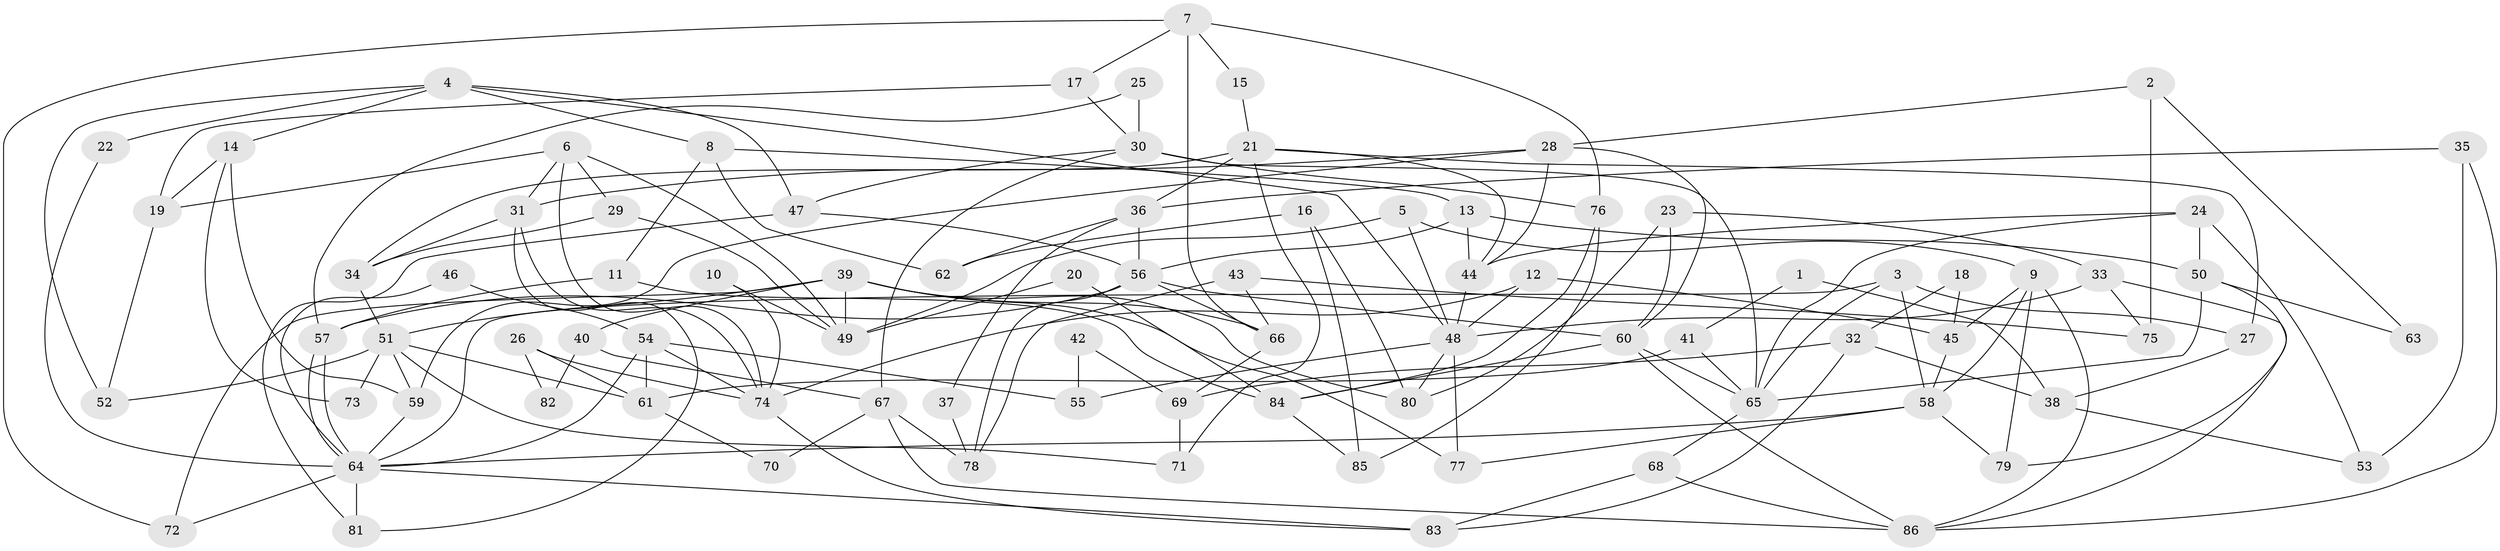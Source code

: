 // Generated by graph-tools (version 1.1) at 2025/49/03/09/25 04:49:28]
// undirected, 86 vertices, 172 edges
graph export_dot {
graph [start="1"]
  node [color=gray90,style=filled];
  1;
  2;
  3;
  4;
  5;
  6;
  7;
  8;
  9;
  10;
  11;
  12;
  13;
  14;
  15;
  16;
  17;
  18;
  19;
  20;
  21;
  22;
  23;
  24;
  25;
  26;
  27;
  28;
  29;
  30;
  31;
  32;
  33;
  34;
  35;
  36;
  37;
  38;
  39;
  40;
  41;
  42;
  43;
  44;
  45;
  46;
  47;
  48;
  49;
  50;
  51;
  52;
  53;
  54;
  55;
  56;
  57;
  58;
  59;
  60;
  61;
  62;
  63;
  64;
  65;
  66;
  67;
  68;
  69;
  70;
  71;
  72;
  73;
  74;
  75;
  76;
  77;
  78;
  79;
  80;
  81;
  82;
  83;
  84;
  85;
  86;
  1 -- 38;
  1 -- 41;
  2 -- 28;
  2 -- 75;
  2 -- 63;
  3 -- 58;
  3 -- 64;
  3 -- 27;
  3 -- 65;
  4 -- 14;
  4 -- 8;
  4 -- 22;
  4 -- 47;
  4 -- 48;
  4 -- 52;
  5 -- 48;
  5 -- 9;
  5 -- 49;
  6 -- 49;
  6 -- 31;
  6 -- 19;
  6 -- 29;
  6 -- 74;
  7 -- 17;
  7 -- 72;
  7 -- 15;
  7 -- 66;
  7 -- 76;
  8 -- 13;
  8 -- 11;
  8 -- 62;
  9 -- 58;
  9 -- 86;
  9 -- 45;
  9 -- 79;
  10 -- 74;
  10 -- 49;
  11 -- 84;
  11 -- 57;
  12 -- 74;
  12 -- 48;
  12 -- 45;
  13 -- 56;
  13 -- 44;
  13 -- 50;
  14 -- 19;
  14 -- 59;
  14 -- 73;
  15 -- 21;
  16 -- 62;
  16 -- 80;
  16 -- 85;
  17 -- 19;
  17 -- 30;
  18 -- 45;
  18 -- 32;
  19 -- 52;
  20 -- 84;
  20 -- 49;
  21 -- 27;
  21 -- 34;
  21 -- 36;
  21 -- 44;
  21 -- 71;
  22 -- 64;
  23 -- 60;
  23 -- 33;
  23 -- 80;
  24 -- 50;
  24 -- 44;
  24 -- 53;
  24 -- 65;
  25 -- 30;
  25 -- 57;
  26 -- 61;
  26 -- 74;
  26 -- 82;
  27 -- 38;
  28 -- 31;
  28 -- 60;
  28 -- 44;
  28 -- 59;
  29 -- 49;
  29 -- 34;
  30 -- 65;
  30 -- 47;
  30 -- 67;
  30 -- 76;
  31 -- 81;
  31 -- 34;
  31 -- 74;
  32 -- 69;
  32 -- 83;
  32 -- 38;
  33 -- 48;
  33 -- 86;
  33 -- 75;
  34 -- 51;
  35 -- 86;
  35 -- 36;
  35 -- 53;
  36 -- 56;
  36 -- 37;
  36 -- 62;
  37 -- 78;
  38 -- 53;
  39 -- 80;
  39 -- 77;
  39 -- 40;
  39 -- 49;
  39 -- 51;
  39 -- 66;
  39 -- 72;
  40 -- 67;
  40 -- 82;
  41 -- 61;
  41 -- 65;
  42 -- 55;
  42 -- 69;
  43 -- 78;
  43 -- 66;
  43 -- 75;
  44 -- 48;
  45 -- 58;
  46 -- 54;
  46 -- 64;
  47 -- 56;
  47 -- 81;
  48 -- 55;
  48 -- 77;
  48 -- 80;
  50 -- 65;
  50 -- 63;
  50 -- 79;
  51 -- 59;
  51 -- 52;
  51 -- 61;
  51 -- 71;
  51 -- 73;
  54 -- 64;
  54 -- 74;
  54 -- 55;
  54 -- 61;
  56 -- 66;
  56 -- 60;
  56 -- 57;
  56 -- 78;
  57 -- 64;
  57 -- 64;
  58 -- 79;
  58 -- 64;
  58 -- 77;
  59 -- 64;
  60 -- 65;
  60 -- 84;
  60 -- 86;
  61 -- 70;
  64 -- 72;
  64 -- 81;
  64 -- 83;
  65 -- 68;
  66 -- 69;
  67 -- 86;
  67 -- 70;
  67 -- 78;
  68 -- 83;
  68 -- 86;
  69 -- 71;
  74 -- 83;
  76 -- 84;
  76 -- 85;
  84 -- 85;
}
